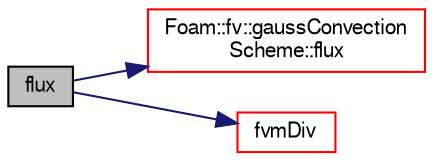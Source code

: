 digraph "flux"
{
  bgcolor="transparent";
  edge [fontname="FreeSans",fontsize="10",labelfontname="FreeSans",labelfontsize="10"];
  node [fontname="FreeSans",fontsize="10",shape=record];
  rankdir="LR";
  Node686 [label="flux",height=0.2,width=0.4,color="black", fillcolor="grey75", style="filled", fontcolor="black"];
  Node686 -> Node687 [color="midnightblue",fontsize="10",style="solid",fontname="FreeSans"];
  Node687 [label="Foam::fv::gaussConvection\lScheme::flux",height=0.2,width=0.4,color="red",URL="$a22446.html#a2ceb35d3c628517a5b260ba4a74f35c3"];
  Node686 -> Node1021 [color="midnightblue",fontsize="10",style="solid",fontname="FreeSans"];
  Node1021 [label="fvmDiv",height=0.2,width=0.4,color="red",URL="$a22450.html#ad6edbed7fbf0c42fcc63dee2f3ee3bf3"];
}
